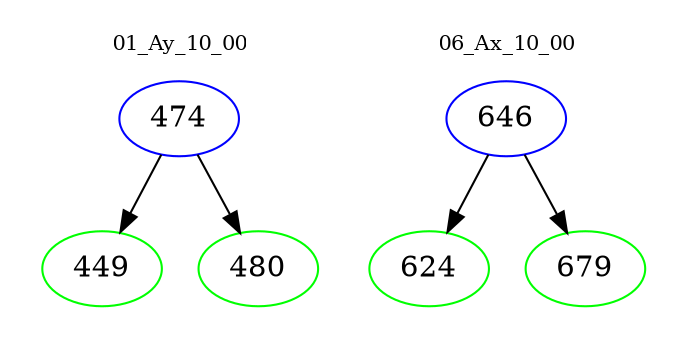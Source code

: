 digraph{
subgraph cluster_0 {
color = white
label = "01_Ay_10_00";
fontsize=10;
T0_474 [label="474", color="blue"]
T0_474 -> T0_449 [color="black"]
T0_449 [label="449", color="green"]
T0_474 -> T0_480 [color="black"]
T0_480 [label="480", color="green"]
}
subgraph cluster_1 {
color = white
label = "06_Ax_10_00";
fontsize=10;
T1_646 [label="646", color="blue"]
T1_646 -> T1_624 [color="black"]
T1_624 [label="624", color="green"]
T1_646 -> T1_679 [color="black"]
T1_679 [label="679", color="green"]
}
}
